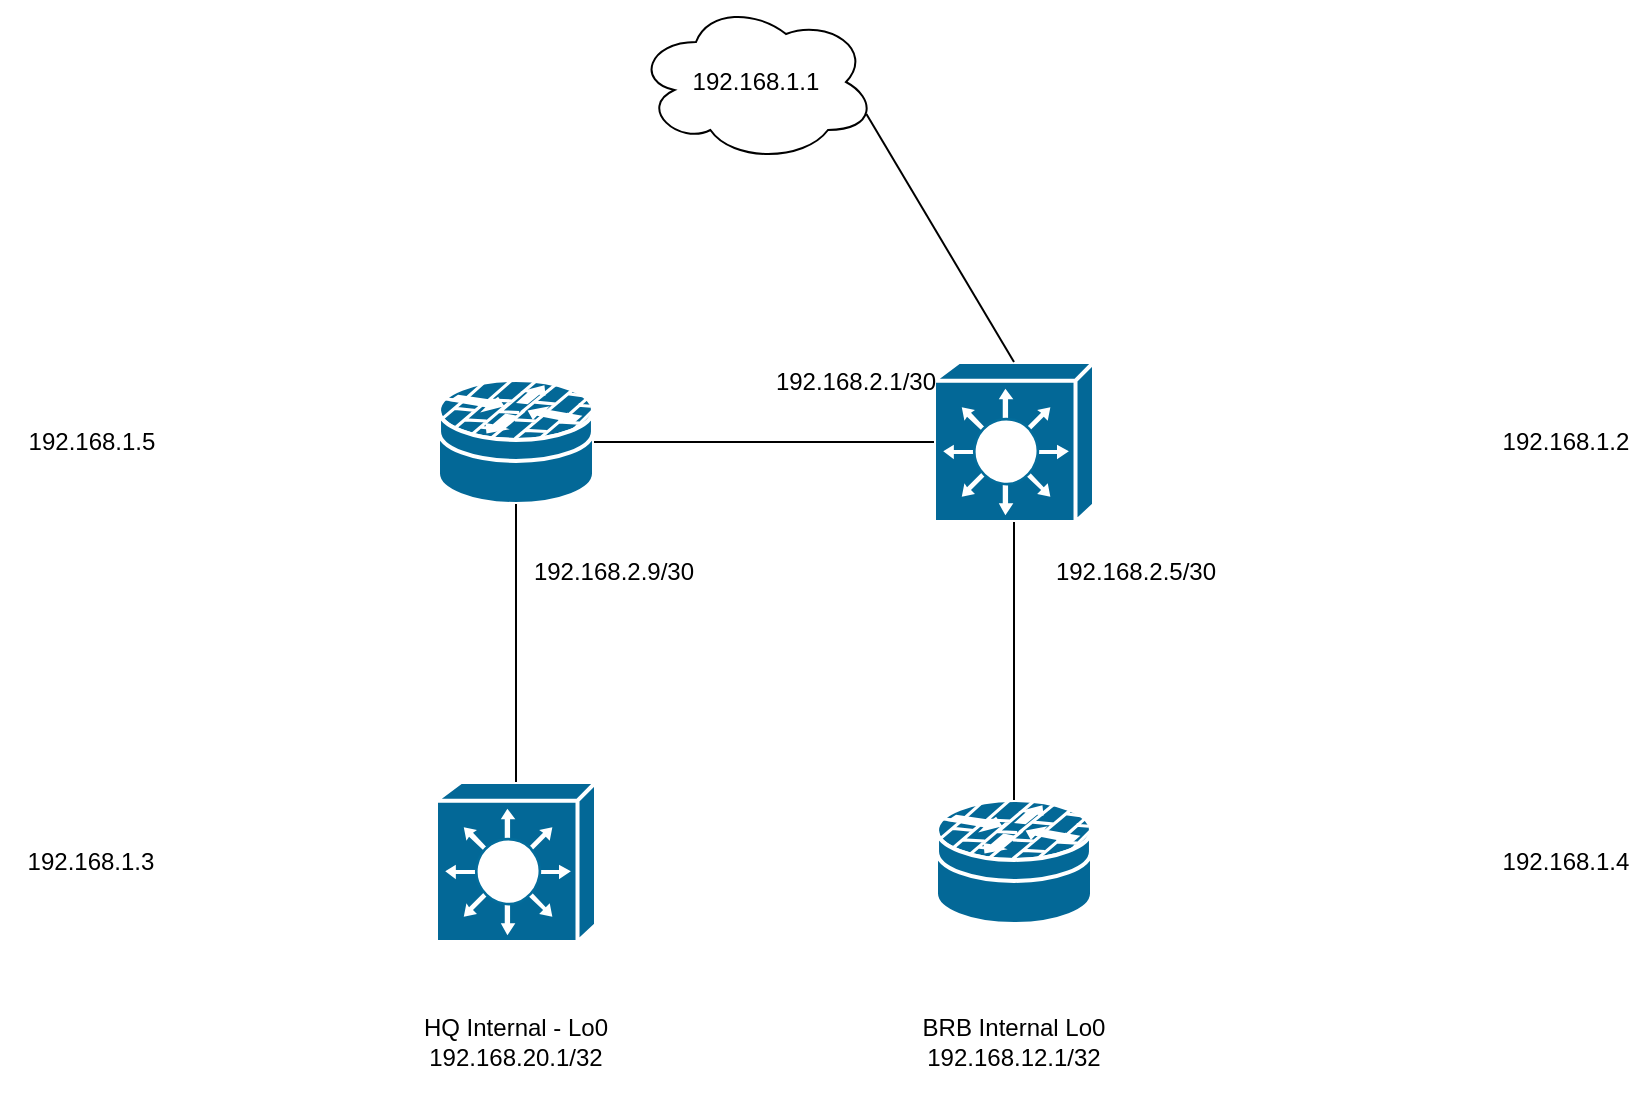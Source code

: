 <mxfile version="27.0.5">
  <diagram name="Page-1" id="VbO-9BWDVI6TNwgONeiR">
    <mxGraphModel dx="1426" dy="751" grid="1" gridSize="10" guides="1" tooltips="1" connect="1" arrows="1" fold="1" page="1" pageScale="1" pageWidth="850" pageHeight="1100" math="0" shadow="0">
      <root>
        <mxCell id="0" />
        <mxCell id="1" parent="0" />
        <mxCell id="NEwKACmCdkhHc1CyIsO2-1" value="" style="shape=mxgraph.cisco.security.router_firewall;sketch=0;html=1;pointerEvents=1;dashed=0;fillColor=#036897;strokeColor=#ffffff;strokeWidth=2;verticalLabelPosition=bottom;verticalAlign=top;align=center;outlineConnect=0;" vertex="1" parent="1">
          <mxGeometry x="241.0" y="209" width="78" height="62" as="geometry" />
        </mxCell>
        <mxCell id="NEwKACmCdkhHc1CyIsO2-2" value="" style="shape=mxgraph.cisco.security.router_firewall;sketch=0;html=1;pointerEvents=1;dashed=0;fillColor=#036897;strokeColor=#ffffff;strokeWidth=2;verticalLabelPosition=bottom;verticalAlign=top;align=center;outlineConnect=0;" vertex="1" parent="1">
          <mxGeometry x="490" y="419" width="78" height="62" as="geometry" />
        </mxCell>
        <mxCell id="NEwKACmCdkhHc1CyIsO2-3" value="" style="shape=mxgraph.cisco.switches.layer_3_switch;sketch=0;html=1;pointerEvents=1;dashed=0;fillColor=#036897;strokeColor=#ffffff;strokeWidth=2;verticalLabelPosition=bottom;verticalAlign=top;align=center;outlineConnect=0;" vertex="1" parent="1">
          <mxGeometry x="489" y="200" width="80" height="80" as="geometry" />
        </mxCell>
        <mxCell id="NEwKACmCdkhHc1CyIsO2-4" value="" style="shape=mxgraph.cisco.switches.layer_3_switch;sketch=0;html=1;pointerEvents=1;dashed=0;fillColor=#036897;strokeColor=#ffffff;strokeWidth=2;verticalLabelPosition=bottom;verticalAlign=top;align=center;outlineConnect=0;" vertex="1" parent="1">
          <mxGeometry x="240" y="410" width="80" height="80" as="geometry" />
        </mxCell>
        <mxCell id="NEwKACmCdkhHc1CyIsO2-5" value="" style="endArrow=none;html=1;rounded=0;entryX=1;entryY=0.5;entryDx=0;entryDy=0;entryPerimeter=0;exitX=0;exitY=0.5;exitDx=0;exitDy=0;exitPerimeter=0;" edge="1" parent="1" source="NEwKACmCdkhHc1CyIsO2-3" target="NEwKACmCdkhHc1CyIsO2-1">
          <mxGeometry width="50" height="50" relative="1" as="geometry">
            <mxPoint x="400" y="410" as="sourcePoint" />
            <mxPoint x="450" y="360" as="targetPoint" />
          </mxGeometry>
        </mxCell>
        <mxCell id="NEwKACmCdkhHc1CyIsO2-6" value="" style="endArrow=none;html=1;rounded=0;entryX=0.5;entryY=1;entryDx=0;entryDy=0;entryPerimeter=0;exitX=0.5;exitY=0;exitDx=0;exitDy=0;exitPerimeter=0;" edge="1" parent="1" source="NEwKACmCdkhHc1CyIsO2-2" target="NEwKACmCdkhHc1CyIsO2-3">
          <mxGeometry width="50" height="50" relative="1" as="geometry">
            <mxPoint x="400" y="410" as="sourcePoint" />
            <mxPoint x="450" y="360" as="targetPoint" />
          </mxGeometry>
        </mxCell>
        <mxCell id="NEwKACmCdkhHc1CyIsO2-7" value="" style="endArrow=none;html=1;rounded=0;entryX=0.5;entryY=1;entryDx=0;entryDy=0;entryPerimeter=0;exitX=0.5;exitY=0;exitDx=0;exitDy=0;exitPerimeter=0;" edge="1" parent="1" source="NEwKACmCdkhHc1CyIsO2-4" target="NEwKACmCdkhHc1CyIsO2-1">
          <mxGeometry width="50" height="50" relative="1" as="geometry">
            <mxPoint x="400" y="410" as="sourcePoint" />
            <mxPoint x="450" y="360" as="targetPoint" />
          </mxGeometry>
        </mxCell>
        <mxCell id="NEwKACmCdkhHc1CyIsO2-8" value="" style="ellipse;shape=cloud;whiteSpace=wrap;html=1;" vertex="1" parent="1">
          <mxGeometry x="340" y="20" width="120" height="80" as="geometry" />
        </mxCell>
        <mxCell id="NEwKACmCdkhHc1CyIsO2-9" value="" style="endArrow=none;html=1;rounded=0;entryX=0.96;entryY=0.7;entryDx=0;entryDy=0;entryPerimeter=0;exitX=0.5;exitY=0;exitDx=0;exitDy=0;exitPerimeter=0;" edge="1" parent="1" source="NEwKACmCdkhHc1CyIsO2-3" target="NEwKACmCdkhHc1CyIsO2-8">
          <mxGeometry width="50" height="50" relative="1" as="geometry">
            <mxPoint x="400" y="110" as="sourcePoint" />
            <mxPoint x="450" y="60" as="targetPoint" />
          </mxGeometry>
        </mxCell>
        <mxCell id="NEwKACmCdkhHc1CyIsO2-10" value="192.168.1.4" style="text;html=1;align=center;verticalAlign=middle;whiteSpace=wrap;rounded=0;" vertex="1" parent="1">
          <mxGeometry x="770" y="435" width="70" height="30" as="geometry" />
        </mxCell>
        <mxCell id="NEwKACmCdkhHc1CyIsO2-11" value="192.168.1.1" style="text;html=1;align=center;verticalAlign=middle;whiteSpace=wrap;rounded=0;" vertex="1" parent="1">
          <mxGeometry x="370" y="45" width="60" height="30" as="geometry" />
        </mxCell>
        <mxCell id="NEwKACmCdkhHc1CyIsO2-12" value="192.168.1.2" style="text;html=1;align=center;verticalAlign=middle;whiteSpace=wrap;rounded=0;" vertex="1" parent="1">
          <mxGeometry x="770" y="225" width="70" height="30" as="geometry" />
        </mxCell>
        <mxCell id="NEwKACmCdkhHc1CyIsO2-13" value="192.168.1.5" style="text;html=1;align=center;verticalAlign=middle;whiteSpace=wrap;rounded=0;" vertex="1" parent="1">
          <mxGeometry x="22.5" y="225" width="90" height="30" as="geometry" />
        </mxCell>
        <mxCell id="NEwKACmCdkhHc1CyIsO2-14" value="192.168.1.3" style="text;html=1;align=center;verticalAlign=middle;whiteSpace=wrap;rounded=0;" vertex="1" parent="1">
          <mxGeometry x="30" y="435" width="75" height="30" as="geometry" />
        </mxCell>
        <mxCell id="NEwKACmCdkhHc1CyIsO2-15" value="192.168.2.1/30" style="text;html=1;align=center;verticalAlign=middle;whiteSpace=wrap;rounded=0;" vertex="1" parent="1">
          <mxGeometry x="400" y="195" width="100" height="30" as="geometry" />
        </mxCell>
        <mxCell id="NEwKACmCdkhHc1CyIsO2-17" value="192.168.2.5/30" style="text;html=1;align=center;verticalAlign=middle;whiteSpace=wrap;rounded=0;" vertex="1" parent="1">
          <mxGeometry x="540" y="290" width="100" height="30" as="geometry" />
        </mxCell>
        <mxCell id="NEwKACmCdkhHc1CyIsO2-18" value="192.168.2.9/30" style="text;html=1;align=center;verticalAlign=middle;whiteSpace=wrap;rounded=0;" vertex="1" parent="1">
          <mxGeometry x="279" y="290" width="100" height="30" as="geometry" />
        </mxCell>
        <mxCell id="NEwKACmCdkhHc1CyIsO2-19" value="HQ Internal - Lo0&lt;div&gt;192.168.20.1/32&lt;/div&gt;" style="text;html=1;align=center;verticalAlign=middle;whiteSpace=wrap;rounded=0;" vertex="1" parent="1">
          <mxGeometry x="225" y="510" width="110" height="60" as="geometry" />
        </mxCell>
        <mxCell id="NEwKACmCdkhHc1CyIsO2-20" value="BRB Internal Lo0&lt;div&gt;192.168.12.1/32&lt;/div&gt;" style="text;html=1;align=center;verticalAlign=middle;whiteSpace=wrap;rounded=0;" vertex="1" parent="1">
          <mxGeometry x="474" y="510" width="110" height="60" as="geometry" />
        </mxCell>
      </root>
    </mxGraphModel>
  </diagram>
</mxfile>
